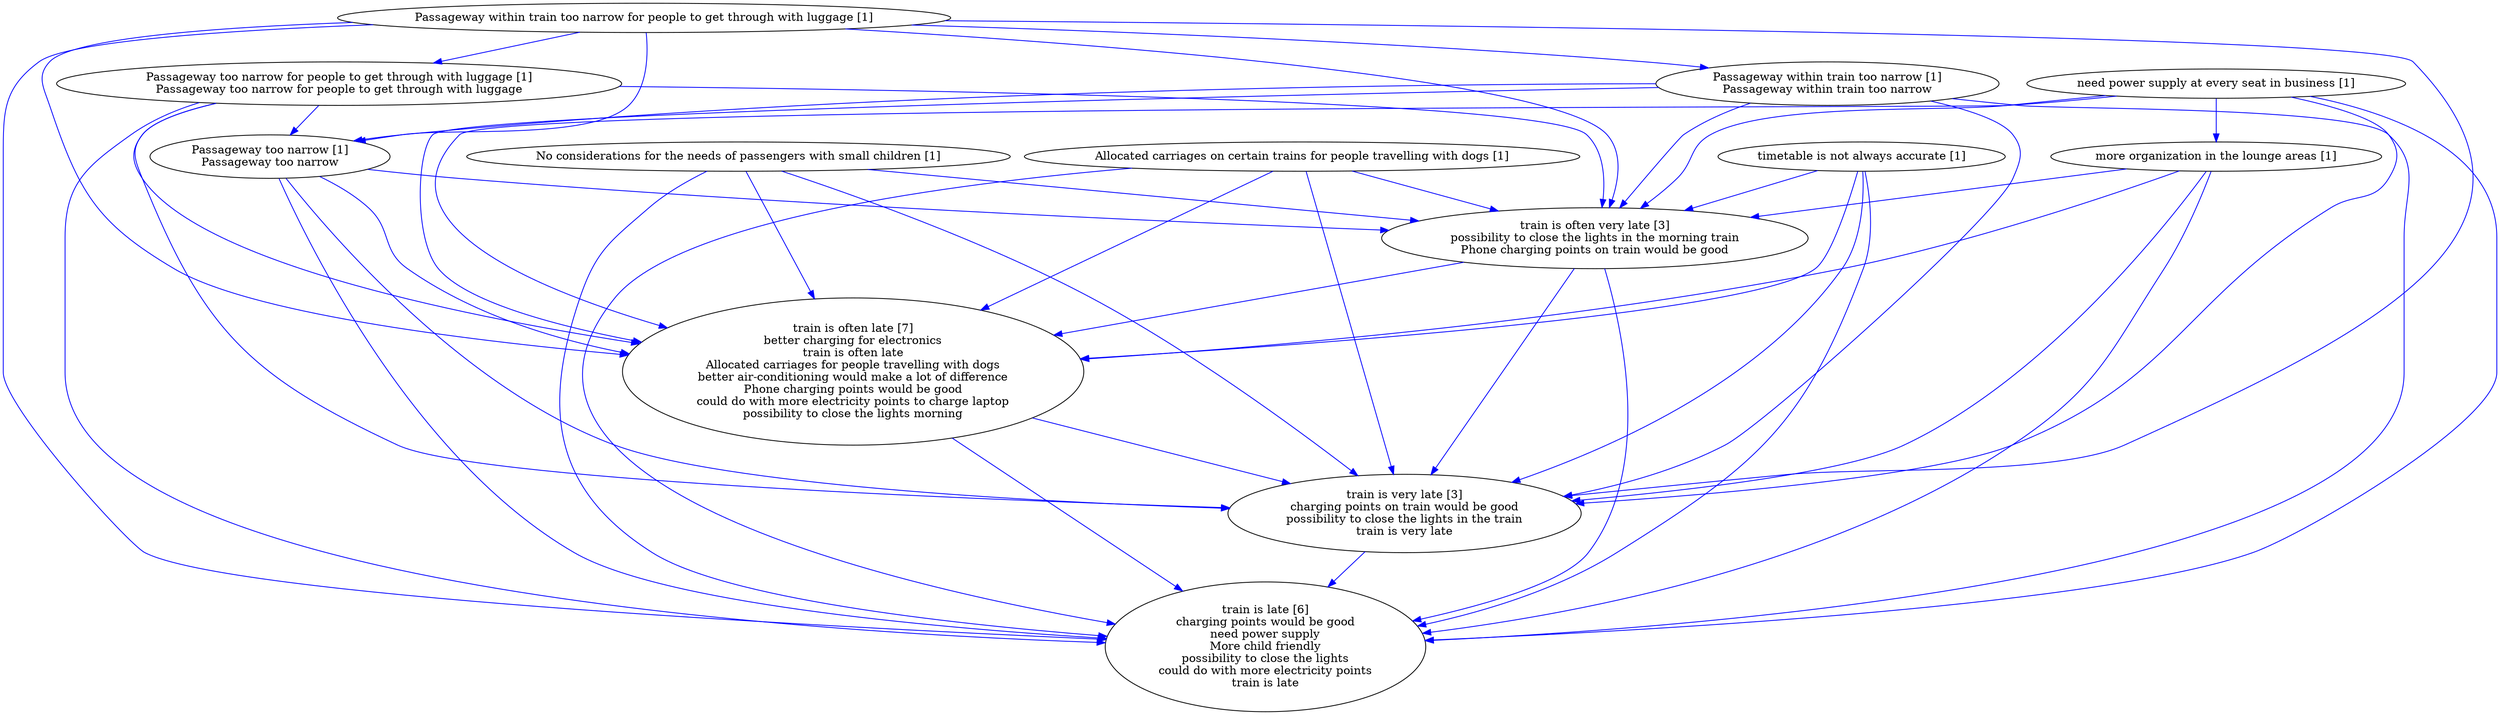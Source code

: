 digraph collapsedGraph {
"train is often very late [3]\npossibility to close the lights in the morning train\nPhone charging points on train would be good""train is late [6]\ncharging points would be good\nneed power supply\nMore child friendly\npossibility to close the lights\ncould do with more electricity points\ntrain is late""train is very late [3]\ncharging points on train would be good\npossibility to close the lights in the train\ntrain is very late""train is often late [7]\nbetter charging for electronics\ntrain is often late\nAllocated carriages for people travelling with dogs\nbetter air-conditioning would make a lot of difference\nPhone charging points would be good\ncould do with more electricity points to charge laptop\npossibility to close the lights morning""Allocated carriages on certain trains for people travelling with dogs [1]""No considerations for the needs of passengers with small children [1]""Passageway within train too narrow for people to get through with luggage [1]""Passageway too narrow for people to get through with luggage [1]\nPassageway too narrow for people to get through with luggage""Passageway too narrow [1]\nPassageway too narrow""Passageway within train too narrow [1]\nPassageway within train too narrow""more organization in the lounge areas [1]""need power supply at every seat in business [1]""timetable is not always accurate [1]""more organization in the lounge areas [1]" -> "train is often very late [3]\npossibility to close the lights in the morning train\nPhone charging points on train would be good" [color=blue]
"Passageway within train too narrow [1]\nPassageway within train too narrow" -> "train is late [6]\ncharging points would be good\nneed power supply\nMore child friendly\npossibility to close the lights\ncould do with more electricity points\ntrain is late" [color=blue]
"Passageway within train too narrow [1]\nPassageway within train too narrow" -> "train is often late [7]\nbetter charging for electronics\ntrain is often late\nAllocated carriages for people travelling with dogs\nbetter air-conditioning would make a lot of difference\nPhone charging points would be good\ncould do with more electricity points to charge laptop\npossibility to close the lights morning" [color=blue]
"Passageway within train too narrow [1]\nPassageway within train too narrow" -> "train is very late [3]\ncharging points on train would be good\npossibility to close the lights in the train\ntrain is very late" [color=blue]
"Passageway too narrow [1]\nPassageway too narrow" -> "train is often late [7]\nbetter charging for electronics\ntrain is often late\nAllocated carriages for people travelling with dogs\nbetter air-conditioning would make a lot of difference\nPhone charging points would be good\ncould do with more electricity points to charge laptop\npossibility to close the lights morning" [color=blue]
"Passageway too narrow [1]\nPassageway too narrow" -> "train is often very late [3]\npossibility to close the lights in the morning train\nPhone charging points on train would be good" [color=blue]
"train is often late [7]\nbetter charging for electronics\ntrain is often late\nAllocated carriages for people travelling with dogs\nbetter air-conditioning would make a lot of difference\nPhone charging points would be good\ncould do with more electricity points to charge laptop\npossibility to close the lights morning" -> "train is late [6]\ncharging points would be good\nneed power supply\nMore child friendly\npossibility to close the lights\ncould do with more electricity points\ntrain is late" [color=blue]
"Passageway too narrow [1]\nPassageway too narrow" -> "train is very late [3]\ncharging points on train would be good\npossibility to close the lights in the train\ntrain is very late" [color=blue]
"more organization in the lounge areas [1]" -> "train is late [6]\ncharging points would be good\nneed power supply\nMore child friendly\npossibility to close the lights\ncould do with more electricity points\ntrain is late" [color=blue]
"Passageway too narrow [1]\nPassageway too narrow" -> "train is late [6]\ncharging points would be good\nneed power supply\nMore child friendly\npossibility to close the lights\ncould do with more electricity points\ntrain is late" [color=blue]
"Passageway too narrow for people to get through with luggage [1]\nPassageway too narrow for people to get through with luggage" -> "train is late [6]\ncharging points would be good\nneed power supply\nMore child friendly\npossibility to close the lights\ncould do with more electricity points\ntrain is late" [color=blue]
"Passageway too narrow for people to get through with luggage [1]\nPassageway too narrow for people to get through with luggage" -> "train is often late [7]\nbetter charging for electronics\ntrain is often late\nAllocated carriages for people travelling with dogs\nbetter air-conditioning would make a lot of difference\nPhone charging points would be good\ncould do with more electricity points to charge laptop\npossibility to close the lights morning" [color=blue]
"Passageway too narrow for people to get through with luggage [1]\nPassageway too narrow for people to get through with luggage" -> "train is often very late [3]\npossibility to close the lights in the morning train\nPhone charging points on train would be good" [color=blue]
"Passageway within train too narrow for people to get through with luggage [1]" -> "train is often very late [3]\npossibility to close the lights in the morning train\nPhone charging points on train would be good" [color=blue]
"Passageway too narrow for people to get through with luggage [1]\nPassageway too narrow for people to get through with luggage" -> "train is very late [3]\ncharging points on train would be good\npossibility to close the lights in the train\ntrain is very late" [color=blue]
"train is very late [3]\ncharging points on train would be good\npossibility to close the lights in the train\ntrain is very late" -> "train is late [6]\ncharging points would be good\nneed power supply\nMore child friendly\npossibility to close the lights\ncould do with more electricity points\ntrain is late" [color=blue]
"No considerations for the needs of passengers with small children [1]" -> "train is very late [3]\ncharging points on train would be good\npossibility to close the lights in the train\ntrain is very late" [color=blue]
"No considerations for the needs of passengers with small children [1]" -> "train is late [6]\ncharging points would be good\nneed power supply\nMore child friendly\npossibility to close the lights\ncould do with more electricity points\ntrain is late" [color=blue]
"No considerations for the needs of passengers with small children [1]" -> "train is often late [7]\nbetter charging for electronics\ntrain is often late\nAllocated carriages for people travelling with dogs\nbetter air-conditioning would make a lot of difference\nPhone charging points would be good\ncould do with more electricity points to charge laptop\npossibility to close the lights morning" [color=blue]
"No considerations for the needs of passengers with small children [1]" -> "train is often very late [3]\npossibility to close the lights in the morning train\nPhone charging points on train would be good" [color=blue]
"Allocated carriages on certain trains for people travelling with dogs [1]" -> "train is very late [3]\ncharging points on train would be good\npossibility to close the lights in the train\ntrain is very late" [color=blue]
"Allocated carriages on certain trains for people travelling with dogs [1]" -> "train is often very late [3]\npossibility to close the lights in the morning train\nPhone charging points on train would be good" [color=blue]
"Allocated carriages on certain trains for people travelling with dogs [1]" -> "train is often late [7]\nbetter charging for electronics\ntrain is often late\nAllocated carriages for people travelling with dogs\nbetter air-conditioning would make a lot of difference\nPhone charging points would be good\ncould do with more electricity points to charge laptop\npossibility to close the lights morning" [color=blue]
"Allocated carriages on certain trains for people travelling with dogs [1]" -> "train is late [6]\ncharging points would be good\nneed power supply\nMore child friendly\npossibility to close the lights\ncould do with more electricity points\ntrain is late" [color=blue]
"need power supply at every seat in business [1]" -> "train is often very late [3]\npossibility to close the lights in the morning train\nPhone charging points on train would be good" [color=blue]
"need power supply at every seat in business [1]" -> "train is late [6]\ncharging points would be good\nneed power supply\nMore child friendly\npossibility to close the lights\ncould do with more electricity points\ntrain is late" [color=blue]
"need power supply at every seat in business [1]" -> "train is often late [7]\nbetter charging for electronics\ntrain is often late\nAllocated carriages for people travelling with dogs\nbetter air-conditioning would make a lot of difference\nPhone charging points would be good\ncould do with more electricity points to charge laptop\npossibility to close the lights morning" [color=blue]
"Passageway within train too narrow [1]\nPassageway within train too narrow" -> "train is often very late [3]\npossibility to close the lights in the morning train\nPhone charging points on train would be good" [color=blue]
"more organization in the lounge areas [1]" -> "train is often late [7]\nbetter charging for electronics\ntrain is often late\nAllocated carriages for people travelling with dogs\nbetter air-conditioning would make a lot of difference\nPhone charging points would be good\ncould do with more electricity points to charge laptop\npossibility to close the lights morning" [color=blue]
"more organization in the lounge areas [1]" -> "train is very late [3]\ncharging points on train would be good\npossibility to close the lights in the train\ntrain is very late" [color=blue]
"need power supply at every seat in business [1]" -> "more organization in the lounge areas [1]" [color=blue]
"need power supply at every seat in business [1]" -> "train is very late [3]\ncharging points on train would be good\npossibility to close the lights in the train\ntrain is very late" [color=blue]
"train is often very late [3]\npossibility to close the lights in the morning train\nPhone charging points on train would be good" -> "train is often late [7]\nbetter charging for electronics\ntrain is often late\nAllocated carriages for people travelling with dogs\nbetter air-conditioning would make a lot of difference\nPhone charging points would be good\ncould do with more electricity points to charge laptop\npossibility to close the lights morning" [color=blue]
"train is often very late [3]\npossibility to close the lights in the morning train\nPhone charging points on train would be good" -> "train is late [6]\ncharging points would be good\nneed power supply\nMore child friendly\npossibility to close the lights\ncould do with more electricity points\ntrain is late" [color=blue]
"timetable is not always accurate [1]" -> "train is very late [3]\ncharging points on train would be good\npossibility to close the lights in the train\ntrain is very late" [color=blue]
"timetable is not always accurate [1]" -> "train is often very late [3]\npossibility to close the lights in the morning train\nPhone charging points on train would be good" [color=blue]
"timetable is not always accurate [1]" -> "train is often late [7]\nbetter charging for electronics\ntrain is often late\nAllocated carriages for people travelling with dogs\nbetter air-conditioning would make a lot of difference\nPhone charging points would be good\ncould do with more electricity points to charge laptop\npossibility to close the lights morning" [color=blue]
"timetable is not always accurate [1]" -> "train is late [6]\ncharging points would be good\nneed power supply\nMore child friendly\npossibility to close the lights\ncould do with more electricity points\ntrain is late" [color=blue]
"Passageway within train too narrow for people to get through with luggage [1]" -> "train is very late [3]\ncharging points on train would be good\npossibility to close the lights in the train\ntrain is very late" [color=blue]
"train is often very late [3]\npossibility to close the lights in the morning train\nPhone charging points on train would be good" -> "train is very late [3]\ncharging points on train would be good\npossibility to close the lights in the train\ntrain is very late" [color=blue]
"Passageway within train too narrow for people to get through with luggage [1]" -> "train is late [6]\ncharging points would be good\nneed power supply\nMore child friendly\npossibility to close the lights\ncould do with more electricity points\ntrain is late" [color=blue]
"Passageway within train too narrow for people to get through with luggage [1]" -> "train is often late [7]\nbetter charging for electronics\ntrain is often late\nAllocated carriages for people travelling with dogs\nbetter air-conditioning would make a lot of difference\nPhone charging points would be good\ncould do with more electricity points to charge laptop\npossibility to close the lights morning" [color=blue]
"Passageway within train too narrow for people to get through with luggage [1]" -> "Passageway too narrow for people to get through with luggage [1]\nPassageway too narrow for people to get through with luggage" [color=blue]
"Passageway too narrow for people to get through with luggage [1]\nPassageway too narrow for people to get through with luggage" -> "Passageway too narrow [1]\nPassageway too narrow" [color=blue]
"Passageway within train too narrow for people to get through with luggage [1]" -> "Passageway within train too narrow [1]\nPassageway within train too narrow" [color=blue]
"Passageway within train too narrow [1]\nPassageway within train too narrow" -> "Passageway too narrow [1]\nPassageway too narrow" [color=blue]
"Passageway within train too narrow for people to get through with luggage [1]" -> "Passageway too narrow [1]\nPassageway too narrow" [color=blue]
"train is often late [7]\nbetter charging for electronics\ntrain is often late\nAllocated carriages for people travelling with dogs\nbetter air-conditioning would make a lot of difference\nPhone charging points would be good\ncould do with more electricity points to charge laptop\npossibility to close the lights morning" -> "train is very late [3]\ncharging points on train would be good\npossibility to close the lights in the train\ntrain is very late" [color=blue]
}